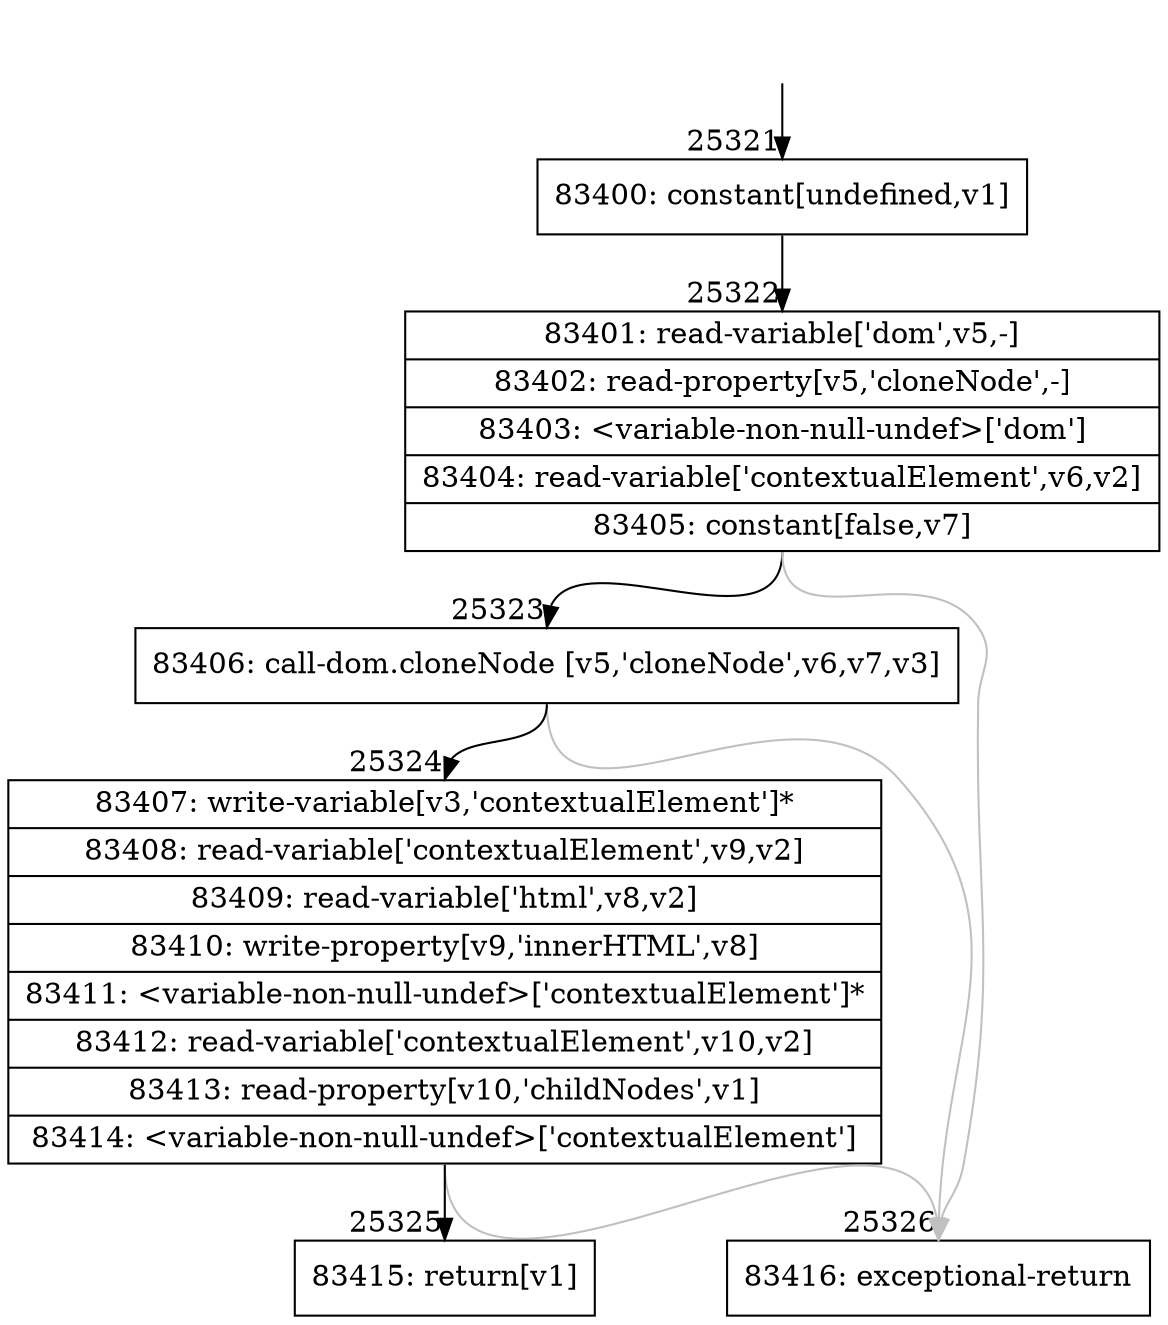 digraph {
rankdir="TD"
BB_entry2227[shape=none,label=""];
BB_entry2227 -> BB25321 [tailport=s, headport=n, headlabel="    25321"]
BB25321 [shape=record label="{83400: constant[undefined,v1]}" ] 
BB25321 -> BB25322 [tailport=s, headport=n, headlabel="      25322"]
BB25322 [shape=record label="{83401: read-variable['dom',v5,-]|83402: read-property[v5,'cloneNode',-]|83403: \<variable-non-null-undef\>['dom']|83404: read-variable['contextualElement',v6,v2]|83405: constant[false,v7]}" ] 
BB25322 -> BB25323 [tailport=s, headport=n, headlabel="      25323"]
BB25322 -> BB25326 [tailport=s, headport=n, color=gray, headlabel="      25326"]
BB25323 [shape=record label="{83406: call-dom.cloneNode [v5,'cloneNode',v6,v7,v3]}" ] 
BB25323 -> BB25324 [tailport=s, headport=n, headlabel="      25324"]
BB25323 -> BB25326 [tailport=s, headport=n, color=gray]
BB25324 [shape=record label="{83407: write-variable[v3,'contextualElement']*|83408: read-variable['contextualElement',v9,v2]|83409: read-variable['html',v8,v2]|83410: write-property[v9,'innerHTML',v8]|83411: \<variable-non-null-undef\>['contextualElement']*|83412: read-variable['contextualElement',v10,v2]|83413: read-property[v10,'childNodes',v1]|83414: \<variable-non-null-undef\>['contextualElement']}" ] 
BB25324 -> BB25325 [tailport=s, headport=n, headlabel="      25325"]
BB25324 -> BB25326 [tailport=s, headport=n, color=gray]
BB25325 [shape=record label="{83415: return[v1]}" ] 
BB25326 [shape=record label="{83416: exceptional-return}" ] 
//#$~ 46916
}
